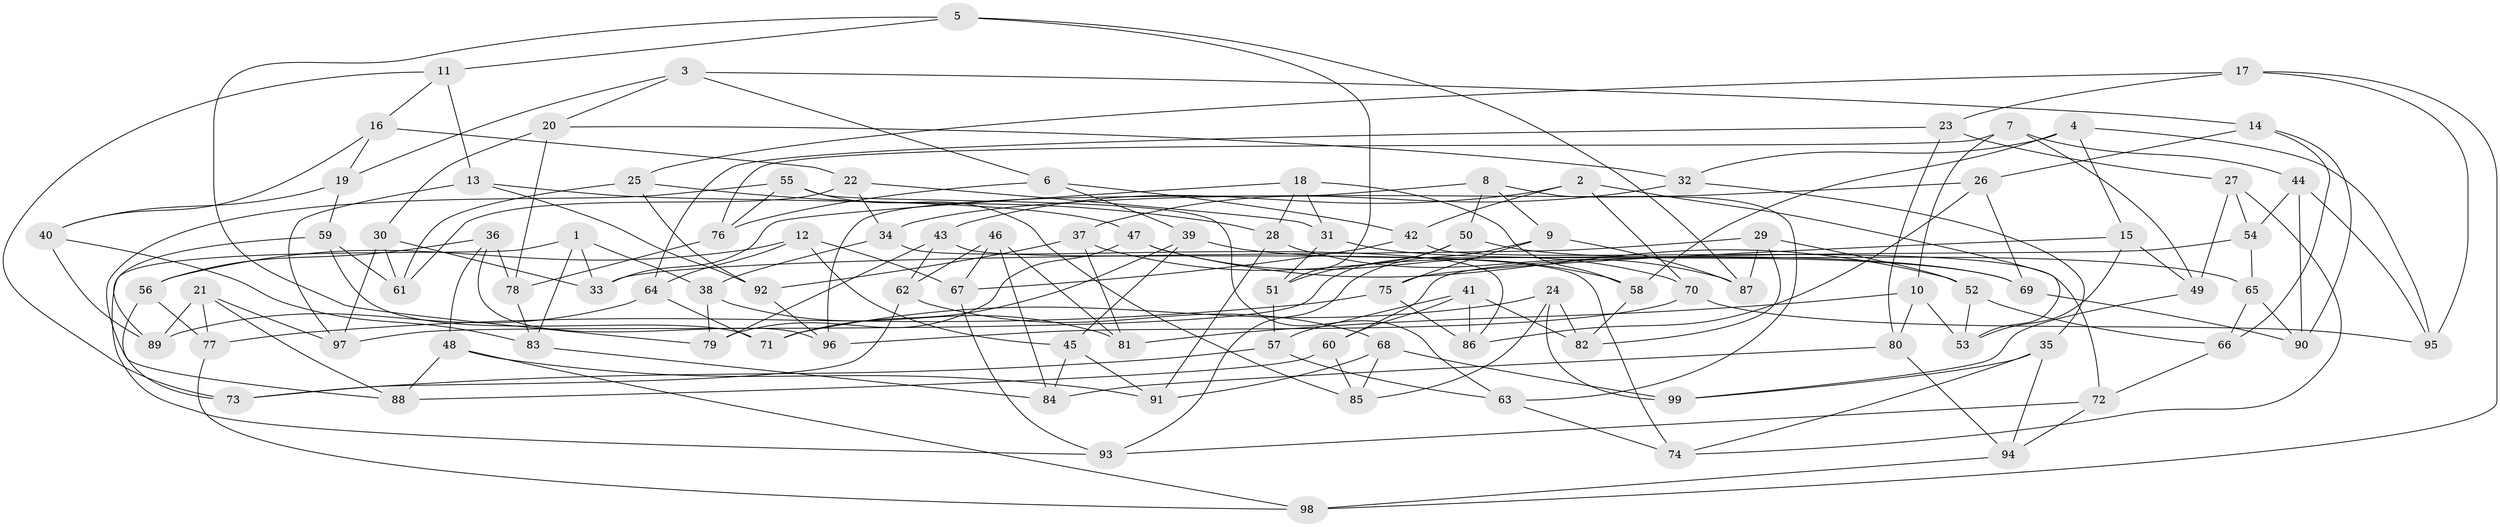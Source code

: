 // Generated by graph-tools (version 1.1) at 2025/26/03/09/25 03:26:51]
// undirected, 99 vertices, 198 edges
graph export_dot {
graph [start="1"]
  node [color=gray90,style=filled];
  1;
  2;
  3;
  4;
  5;
  6;
  7;
  8;
  9;
  10;
  11;
  12;
  13;
  14;
  15;
  16;
  17;
  18;
  19;
  20;
  21;
  22;
  23;
  24;
  25;
  26;
  27;
  28;
  29;
  30;
  31;
  32;
  33;
  34;
  35;
  36;
  37;
  38;
  39;
  40;
  41;
  42;
  43;
  44;
  45;
  46;
  47;
  48;
  49;
  50;
  51;
  52;
  53;
  54;
  55;
  56;
  57;
  58;
  59;
  60;
  61;
  62;
  63;
  64;
  65;
  66;
  67;
  68;
  69;
  70;
  71;
  72;
  73;
  74;
  75;
  76;
  77;
  78;
  79;
  80;
  81;
  82;
  83;
  84;
  85;
  86;
  87;
  88;
  89;
  90;
  91;
  92;
  93;
  94;
  95;
  96;
  97;
  98;
  99;
  1 -- 33;
  1 -- 83;
  1 -- 38;
  1 -- 93;
  2 -- 43;
  2 -- 42;
  2 -- 53;
  2 -- 70;
  3 -- 19;
  3 -- 14;
  3 -- 20;
  3 -- 6;
  4 -- 32;
  4 -- 95;
  4 -- 15;
  4 -- 58;
  5 -- 11;
  5 -- 51;
  5 -- 79;
  5 -- 87;
  6 -- 42;
  6 -- 76;
  6 -- 39;
  7 -- 44;
  7 -- 49;
  7 -- 76;
  7 -- 10;
  8 -- 9;
  8 -- 63;
  8 -- 50;
  8 -- 96;
  9 -- 87;
  9 -- 75;
  9 -- 93;
  10 -- 81;
  10 -- 80;
  10 -- 53;
  11 -- 13;
  11 -- 73;
  11 -- 16;
  12 -- 45;
  12 -- 67;
  12 -- 64;
  12 -- 56;
  13 -- 92;
  13 -- 97;
  13 -- 47;
  14 -- 26;
  14 -- 66;
  14 -- 90;
  15 -- 53;
  15 -- 49;
  15 -- 75;
  16 -- 19;
  16 -- 22;
  16 -- 40;
  17 -- 25;
  17 -- 98;
  17 -- 23;
  17 -- 95;
  18 -- 28;
  18 -- 58;
  18 -- 33;
  18 -- 31;
  19 -- 40;
  19 -- 59;
  20 -- 30;
  20 -- 32;
  20 -- 78;
  21 -- 77;
  21 -- 97;
  21 -- 89;
  21 -- 88;
  22 -- 61;
  22 -- 31;
  22 -- 34;
  23 -- 64;
  23 -- 80;
  23 -- 27;
  24 -- 85;
  24 -- 82;
  24 -- 71;
  24 -- 99;
  25 -- 92;
  25 -- 61;
  25 -- 28;
  26 -- 86;
  26 -- 69;
  26 -- 34;
  27 -- 54;
  27 -- 74;
  27 -- 49;
  28 -- 87;
  28 -- 91;
  29 -- 82;
  29 -- 87;
  29 -- 52;
  29 -- 33;
  30 -- 61;
  30 -- 33;
  30 -- 97;
  31 -- 69;
  31 -- 51;
  32 -- 37;
  32 -- 35;
  34 -- 38;
  34 -- 86;
  35 -- 99;
  35 -- 74;
  35 -- 94;
  36 -- 56;
  36 -- 96;
  36 -- 48;
  36 -- 78;
  37 -- 92;
  37 -- 58;
  37 -- 81;
  38 -- 81;
  38 -- 79;
  39 -- 71;
  39 -- 45;
  39 -- 69;
  40 -- 89;
  40 -- 83;
  41 -- 60;
  41 -- 57;
  41 -- 82;
  41 -- 86;
  42 -- 67;
  42 -- 72;
  43 -- 79;
  43 -- 74;
  43 -- 62;
  44 -- 90;
  44 -- 95;
  44 -- 54;
  45 -- 91;
  45 -- 84;
  46 -- 62;
  46 -- 67;
  46 -- 81;
  46 -- 84;
  47 -- 70;
  47 -- 79;
  47 -- 52;
  48 -- 91;
  48 -- 88;
  48 -- 98;
  49 -- 99;
  50 -- 51;
  50 -- 97;
  50 -- 65;
  51 -- 57;
  52 -- 66;
  52 -- 53;
  54 -- 60;
  54 -- 65;
  55 -- 85;
  55 -- 63;
  55 -- 76;
  55 -- 88;
  56 -- 77;
  56 -- 73;
  57 -- 63;
  57 -- 73;
  58 -- 82;
  59 -- 61;
  59 -- 71;
  59 -- 89;
  60 -- 88;
  60 -- 85;
  62 -- 73;
  62 -- 68;
  63 -- 74;
  64 -- 89;
  64 -- 71;
  65 -- 66;
  65 -- 90;
  66 -- 72;
  67 -- 93;
  68 -- 99;
  68 -- 91;
  68 -- 85;
  69 -- 90;
  70 -- 96;
  70 -- 95;
  72 -- 93;
  72 -- 94;
  75 -- 86;
  75 -- 77;
  76 -- 78;
  77 -- 98;
  78 -- 83;
  80 -- 94;
  80 -- 84;
  83 -- 84;
  92 -- 96;
  94 -- 98;
}
